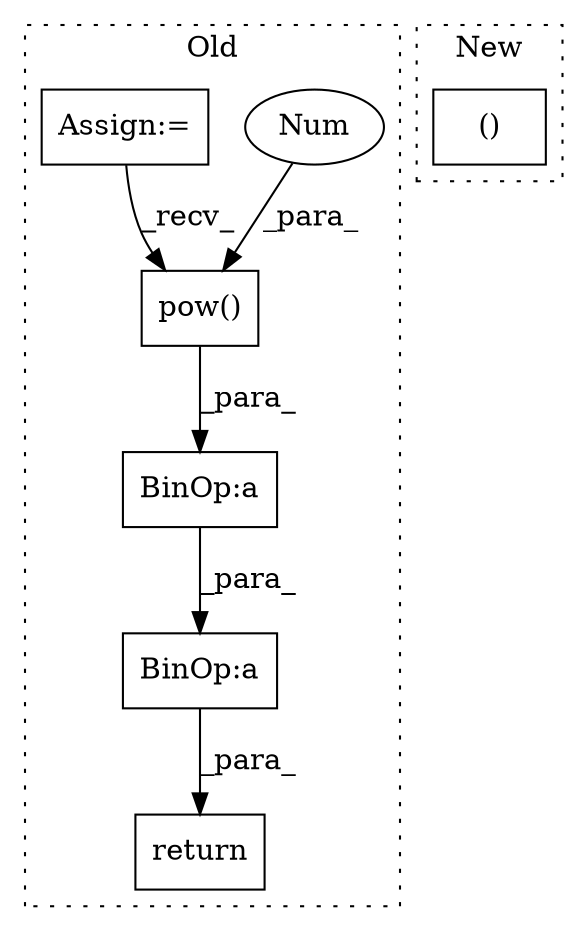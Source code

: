 digraph G {
subgraph cluster0 {
1 [label="pow()" a="75" s="1267,1300" l="32,1" shape="box"];
3 [label="Num" a="76" s="1299" l="1" shape="ellipse"];
4 [label="BinOp:a" a="82" s="1444" l="4" shape="box"];
5 [label="BinOp:a" a="82" s="1436" l="3" shape="box"];
6 [label="return" a="93" s="1490" l="7" shape="box"];
7 [label="Assign:=" a="68" s="1179" l="3" shape="box"];
label = "Old";
style="dotted";
}
subgraph cluster1 {
2 [label="()" a="54" s="1068" l="13" shape="box"];
label = "New";
style="dotted";
}
1 -> 4 [label="_para_"];
3 -> 1 [label="_para_"];
4 -> 5 [label="_para_"];
5 -> 6 [label="_para_"];
7 -> 1 [label="_recv_"];
}